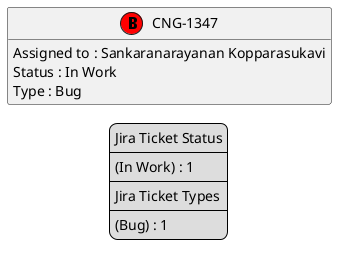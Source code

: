 @startuml
'https://plantuml.com/class-diagram

' GENERATE CLASS DIAGRAM ===========
' Generated at    : Fri Apr 12 19:54:48 CEST 2024

hide empty members

legend
Jira Ticket Status
----
(In Work) : 1
----
Jira Ticket Types
----
(Bug) : 1
end legend


' Tickets =======
class "CNG-1347" << (B,red) >> {
  Assigned to : Sankaranarayanan Kopparasukavi
  Status : In Work
  Type : Bug
}



' Links =======


@enduml
